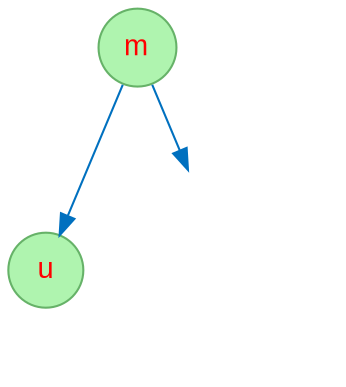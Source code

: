 digraph "Seq-mu" {
node [fontname="Arial", fontcolor=red, shape=circle, style=filled, color="#66B268", fillcolor="#AFF4AF" ];
edge [color = "#0070BF"];
51228289 [label="m"];
51228289 -> 455896770;
455896770 [label="u"];
l51228289 [style=invis];
51228289 -> l51228289;
}
